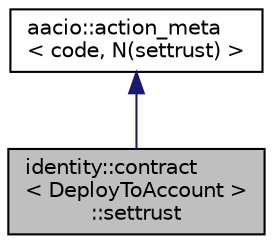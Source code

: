 digraph "identity::contract&lt; DeployToAccount &gt;::settrust"
{
  edge [fontname="Helvetica",fontsize="10",labelfontname="Helvetica",labelfontsize="10"];
  node [fontname="Helvetica",fontsize="10",shape=record];
  Node0 [label="identity::contract\l\< DeployToAccount \>\l::settrust",height=0.2,width=0.4,color="black", fillcolor="grey75", style="filled", fontcolor="black"];
  Node1 -> Node0 [dir="back",color="midnightblue",fontsize="10",style="solid",fontname="Helvetica"];
  Node1 [label="aacio::action_meta\l\< code, N(settrust) \>",height=0.2,width=0.4,color="black", fillcolor="white", style="filled",URL="$structaacio_1_1action__meta.html"];
}
